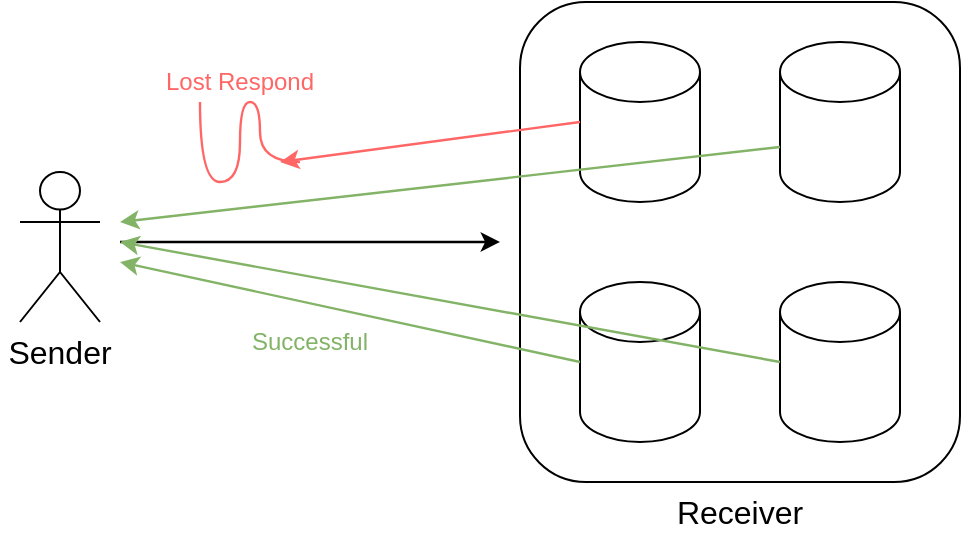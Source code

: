 <mxfile version="20.5.3" type="github">
  <diagram id="V2glRfO1UxC2ilKReIfv" name="Page-1">
    <mxGraphModel dx="1426" dy="794" grid="1" gridSize="10" guides="1" tooltips="1" connect="1" arrows="1" fold="1" page="1" pageScale="1" pageWidth="850" pageHeight="1100" math="0" shadow="0">
      <root>
        <mxCell id="0" />
        <mxCell id="1" parent="0" />
        <mxCell id="Deuy4wg4WrwToiXc3-uR-21" value="" style="rounded=1;whiteSpace=wrap;html=1;" vertex="1" parent="1">
          <mxGeometry x="530" y="360" width="220" height="240" as="geometry" />
        </mxCell>
        <mxCell id="Deuy4wg4WrwToiXc3-uR-1" value="" style="shape=cylinder3;whiteSpace=wrap;html=1;boundedLbl=1;backgroundOutline=1;size=15;" vertex="1" parent="1">
          <mxGeometry x="660" y="500" width="60" height="80" as="geometry" />
        </mxCell>
        <mxCell id="Deuy4wg4WrwToiXc3-uR-2" value="" style="shape=umlActor;verticalLabelPosition=bottom;verticalAlign=top;html=1;outlineConnect=0;" vertex="1" parent="1">
          <mxGeometry x="280" y="445" width="40" height="75" as="geometry" />
        </mxCell>
        <mxCell id="Deuy4wg4WrwToiXc3-uR-3" value="" style="shape=cylinder3;whiteSpace=wrap;html=1;boundedLbl=1;backgroundOutline=1;size=15;" vertex="1" parent="1">
          <mxGeometry x="660" y="380" width="60" height="80" as="geometry" />
        </mxCell>
        <mxCell id="Deuy4wg4WrwToiXc3-uR-4" value="" style="shape=cylinder3;whiteSpace=wrap;html=1;boundedLbl=1;backgroundOutline=1;size=15;" vertex="1" parent="1">
          <mxGeometry x="560" y="380" width="60" height="80" as="geometry" />
        </mxCell>
        <mxCell id="Deuy4wg4WrwToiXc3-uR-5" value="" style="shape=cylinder3;whiteSpace=wrap;html=1;boundedLbl=1;backgroundOutline=1;size=15;" vertex="1" parent="1">
          <mxGeometry x="560" y="500" width="60" height="80" as="geometry" />
        </mxCell>
        <mxCell id="Deuy4wg4WrwToiXc3-uR-13" value="" style="endArrow=classic;html=1;rounded=0;strokeWidth=1.2;" edge="1" parent="1">
          <mxGeometry width="50" height="50" relative="1" as="geometry">
            <mxPoint x="330" y="480" as="sourcePoint" />
            <mxPoint x="520" y="480" as="targetPoint" />
          </mxGeometry>
        </mxCell>
        <mxCell id="Deuy4wg4WrwToiXc3-uR-17" value="" style="endArrow=classic;html=1;rounded=0;strokeWidth=1.2;strokeColor=#FF6666;exitX=0;exitY=0.5;exitDx=0;exitDy=0;exitPerimeter=0;" edge="1" parent="1" source="Deuy4wg4WrwToiXc3-uR-4">
          <mxGeometry width="50" height="50" relative="1" as="geometry">
            <mxPoint x="440" y="280" as="sourcePoint" />
            <mxPoint x="410" y="440" as="targetPoint" />
          </mxGeometry>
        </mxCell>
        <mxCell id="Deuy4wg4WrwToiXc3-uR-22" value="" style="endArrow=classic;html=1;rounded=0;strokeWidth=1.2;strokeColor=#82b366;exitX=0;exitY=0.5;exitDx=0;exitDy=0;exitPerimeter=0;fillColor=#d5e8d4;" edge="1" parent="1" source="Deuy4wg4WrwToiXc3-uR-5">
          <mxGeometry width="50" height="50" relative="1" as="geometry">
            <mxPoint x="530" y="525" as="sourcePoint" />
            <mxPoint x="330" y="490" as="targetPoint" />
          </mxGeometry>
        </mxCell>
        <mxCell id="Deuy4wg4WrwToiXc3-uR-23" value="" style="endArrow=classic;html=1;rounded=0;strokeWidth=1.2;strokeColor=#82b366;exitX=0;exitY=0.5;exitDx=0;exitDy=0;exitPerimeter=0;fillColor=#d5e8d4;" edge="1" parent="1" source="Deuy4wg4WrwToiXc3-uR-1">
          <mxGeometry width="50" height="50" relative="1" as="geometry">
            <mxPoint x="570" y="550" as="sourcePoint" />
            <mxPoint x="330" y="480" as="targetPoint" />
          </mxGeometry>
        </mxCell>
        <mxCell id="Deuy4wg4WrwToiXc3-uR-24" value="" style="endArrow=classic;html=1;rounded=0;strokeWidth=1.2;strokeColor=#82b366;exitX=0;exitY=0;exitDx=0;exitDy=52.5;exitPerimeter=0;fillColor=#d5e8d4;" edge="1" parent="1" source="Deuy4wg4WrwToiXc3-uR-3">
          <mxGeometry width="50" height="50" relative="1" as="geometry">
            <mxPoint x="570" y="550" as="sourcePoint" />
            <mxPoint x="330" y="470" as="targetPoint" />
          </mxGeometry>
        </mxCell>
        <mxCell id="Deuy4wg4WrwToiXc3-uR-25" value="" style="endArrow=none;html=1;rounded=0;strokeColor=#FF6666;strokeWidth=1.2;edgeStyle=orthogonalEdgeStyle;curved=1;" edge="1" parent="1">
          <mxGeometry width="50" height="50" relative="1" as="geometry">
            <mxPoint x="370" y="410" as="sourcePoint" />
            <mxPoint x="420" y="440" as="targetPoint" />
            <Array as="points">
              <mxPoint x="370" y="410" />
              <mxPoint x="370" y="450" />
              <mxPoint x="390" y="450" />
              <mxPoint x="390" y="410" />
              <mxPoint x="400" y="410" />
              <mxPoint x="400" y="440" />
            </Array>
          </mxGeometry>
        </mxCell>
        <mxCell id="Deuy4wg4WrwToiXc3-uR-26" value="&lt;font color=&quot;#ff6666&quot;&gt;Lost Respond&lt;/font&gt;" style="text;html=1;strokeColor=none;fillColor=none;align=center;verticalAlign=middle;whiteSpace=wrap;rounded=0;" vertex="1" parent="1">
          <mxGeometry x="340" y="390" width="100" height="20" as="geometry" />
        </mxCell>
        <mxCell id="Deuy4wg4WrwToiXc3-uR-29" value="&lt;font color=&quot;#000000&quot; style=&quot;font-size: 16px; user-select: auto;&quot;&gt;Sender&lt;/font&gt;" style="text;html=1;strokeColor=none;fillColor=none;align=center;verticalAlign=middle;whiteSpace=wrap;rounded=0;fontColor=#FF6666;" vertex="1" parent="1">
          <mxGeometry x="270" y="520" width="60" height="30" as="geometry" />
        </mxCell>
        <mxCell id="Deuy4wg4WrwToiXc3-uR-30" value="&lt;font color=&quot;#000000&quot;&gt;&lt;span style=&quot;font-size: 16px;&quot;&gt;Receiver&lt;/span&gt;&lt;/font&gt;" style="text;html=1;strokeColor=none;fillColor=none;align=center;verticalAlign=middle;whiteSpace=wrap;rounded=0;fontColor=#FF6666;" vertex="1" parent="1">
          <mxGeometry x="610" y="600" width="60" height="30" as="geometry" />
        </mxCell>
        <mxCell id="Deuy4wg4WrwToiXc3-uR-33" value="&lt;font color=&quot;#82b366&quot; style=&quot;user-select: auto;&quot;&gt;Successful&lt;/font&gt;" style="text;html=1;strokeColor=none;fillColor=none;align=center;verticalAlign=middle;whiteSpace=wrap;rounded=0;" vertex="1" parent="1">
          <mxGeometry x="375" y="520" width="100" height="20" as="geometry" />
        </mxCell>
      </root>
    </mxGraphModel>
  </diagram>
</mxfile>
